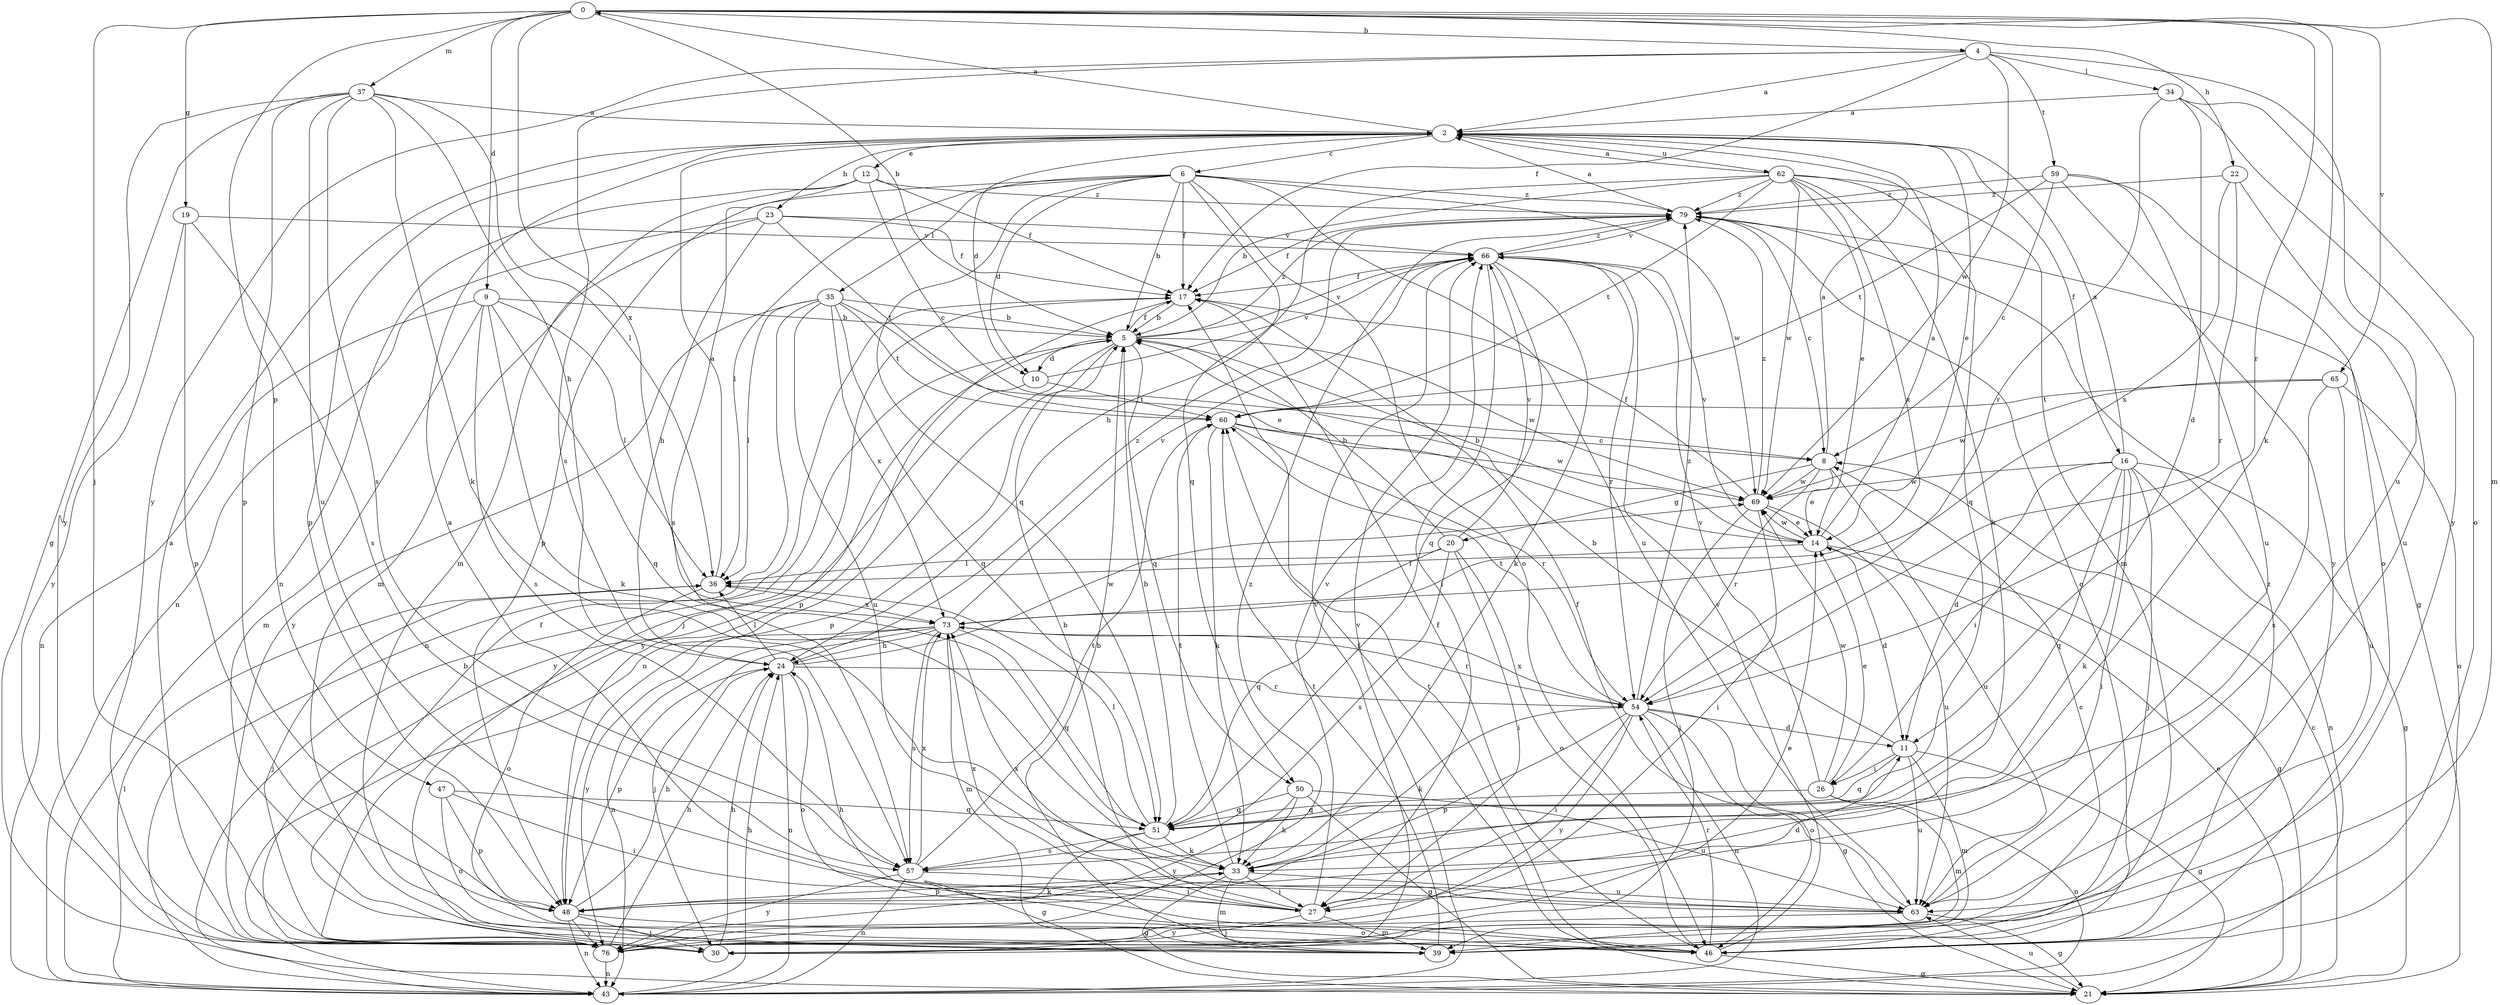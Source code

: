 strict digraph  {
0;
2;
4;
5;
6;
8;
9;
10;
11;
12;
14;
16;
17;
19;
20;
21;
22;
23;
24;
26;
27;
30;
33;
34;
35;
36;
37;
39;
43;
46;
47;
48;
50;
51;
54;
57;
59;
60;
62;
63;
65;
66;
69;
73;
76;
79;
0 -> 4  [label=b];
0 -> 5  [label=b];
0 -> 9  [label=d];
0 -> 19  [label=g];
0 -> 22  [label=h];
0 -> 30  [label=j];
0 -> 33  [label=k];
0 -> 37  [label=m];
0 -> 39  [label=m];
0 -> 47  [label=p];
0 -> 54  [label=r];
0 -> 65  [label=v];
0 -> 73  [label=x];
2 -> 0  [label=a];
2 -> 6  [label=c];
2 -> 10  [label=d];
2 -> 12  [label=e];
2 -> 14  [label=e];
2 -> 16  [label=f];
2 -> 23  [label=h];
2 -> 48  [label=p];
2 -> 62  [label=u];
4 -> 2  [label=a];
4 -> 17  [label=f];
4 -> 34  [label=l];
4 -> 57  [label=s];
4 -> 59  [label=t];
4 -> 63  [label=u];
4 -> 69  [label=w];
4 -> 76  [label=y];
5 -> 10  [label=d];
5 -> 17  [label=f];
5 -> 43  [label=n];
5 -> 48  [label=p];
5 -> 50  [label=q];
5 -> 66  [label=v];
5 -> 69  [label=w];
5 -> 76  [label=y];
5 -> 79  [label=z];
6 -> 5  [label=b];
6 -> 10  [label=d];
6 -> 17  [label=f];
6 -> 35  [label=l];
6 -> 36  [label=l];
6 -> 46  [label=o];
6 -> 48  [label=p];
6 -> 50  [label=q];
6 -> 51  [label=q];
6 -> 63  [label=u];
6 -> 69  [label=w];
6 -> 79  [label=z];
8 -> 2  [label=a];
8 -> 14  [label=e];
8 -> 20  [label=g];
8 -> 54  [label=r];
8 -> 63  [label=u];
8 -> 69  [label=w];
9 -> 5  [label=b];
9 -> 33  [label=k];
9 -> 36  [label=l];
9 -> 39  [label=m];
9 -> 43  [label=n];
9 -> 51  [label=q];
9 -> 57  [label=s];
10 -> 60  [label=t];
10 -> 66  [label=v];
10 -> 76  [label=y];
11 -> 5  [label=b];
11 -> 21  [label=g];
11 -> 26  [label=i];
11 -> 39  [label=m];
11 -> 51  [label=q];
11 -> 63  [label=u];
12 -> 8  [label=c];
12 -> 17  [label=f];
12 -> 39  [label=m];
12 -> 43  [label=n];
12 -> 57  [label=s];
12 -> 79  [label=z];
14 -> 2  [label=a];
14 -> 5  [label=b];
14 -> 11  [label=d];
14 -> 21  [label=g];
14 -> 36  [label=l];
14 -> 66  [label=v];
14 -> 69  [label=w];
16 -> 2  [label=a];
16 -> 11  [label=d];
16 -> 21  [label=g];
16 -> 26  [label=i];
16 -> 27  [label=i];
16 -> 30  [label=j];
16 -> 33  [label=k];
16 -> 43  [label=n];
16 -> 51  [label=q];
16 -> 69  [label=w];
17 -> 5  [label=b];
17 -> 30  [label=j];
17 -> 48  [label=p];
19 -> 48  [label=p];
19 -> 57  [label=s];
19 -> 66  [label=v];
19 -> 76  [label=y];
20 -> 5  [label=b];
20 -> 27  [label=i];
20 -> 36  [label=l];
20 -> 46  [label=o];
20 -> 51  [label=q];
20 -> 57  [label=s];
20 -> 66  [label=v];
21 -> 8  [label=c];
21 -> 14  [label=e];
21 -> 17  [label=f];
21 -> 63  [label=u];
22 -> 54  [label=r];
22 -> 63  [label=u];
22 -> 73  [label=x];
22 -> 79  [label=z];
23 -> 17  [label=f];
23 -> 24  [label=h];
23 -> 39  [label=m];
23 -> 43  [label=n];
23 -> 60  [label=t];
23 -> 66  [label=v];
24 -> 36  [label=l];
24 -> 43  [label=n];
24 -> 46  [label=o];
24 -> 48  [label=p];
24 -> 54  [label=r];
24 -> 69  [label=w];
24 -> 79  [label=z];
26 -> 14  [label=e];
26 -> 39  [label=m];
26 -> 43  [label=n];
26 -> 51  [label=q];
26 -> 66  [label=v];
26 -> 69  [label=w];
27 -> 2  [label=a];
27 -> 5  [label=b];
27 -> 30  [label=j];
27 -> 39  [label=m];
27 -> 66  [label=v];
27 -> 73  [label=x];
30 -> 17  [label=f];
30 -> 24  [label=h];
30 -> 66  [label=v];
33 -> 21  [label=g];
33 -> 27  [label=i];
33 -> 39  [label=m];
33 -> 48  [label=p];
33 -> 60  [label=t];
33 -> 63  [label=u];
34 -> 2  [label=a];
34 -> 11  [label=d];
34 -> 46  [label=o];
34 -> 54  [label=r];
34 -> 76  [label=y];
35 -> 5  [label=b];
35 -> 14  [label=e];
35 -> 36  [label=l];
35 -> 43  [label=n];
35 -> 51  [label=q];
35 -> 60  [label=t];
35 -> 63  [label=u];
35 -> 73  [label=x];
35 -> 76  [label=y];
36 -> 2  [label=a];
36 -> 30  [label=j];
36 -> 46  [label=o];
36 -> 73  [label=x];
37 -> 2  [label=a];
37 -> 21  [label=g];
37 -> 24  [label=h];
37 -> 33  [label=k];
37 -> 36  [label=l];
37 -> 48  [label=p];
37 -> 57  [label=s];
37 -> 63  [label=u];
37 -> 76  [label=y];
39 -> 5  [label=b];
39 -> 8  [label=c];
39 -> 60  [label=t];
43 -> 5  [label=b];
43 -> 24  [label=h];
43 -> 36  [label=l];
43 -> 66  [label=v];
46 -> 17  [label=f];
46 -> 21  [label=g];
46 -> 24  [label=h];
46 -> 54  [label=r];
46 -> 60  [label=t];
46 -> 66  [label=v];
46 -> 79  [label=z];
47 -> 27  [label=i];
47 -> 46  [label=o];
47 -> 48  [label=p];
47 -> 51  [label=q];
48 -> 11  [label=d];
48 -> 24  [label=h];
48 -> 30  [label=j];
48 -> 33  [label=k];
48 -> 43  [label=n];
48 -> 46  [label=o];
48 -> 76  [label=y];
50 -> 21  [label=g];
50 -> 33  [label=k];
50 -> 51  [label=q];
50 -> 63  [label=u];
50 -> 76  [label=y];
51 -> 5  [label=b];
51 -> 21  [label=g];
51 -> 33  [label=k];
51 -> 36  [label=l];
51 -> 57  [label=s];
54 -> 11  [label=d];
54 -> 21  [label=g];
54 -> 27  [label=i];
54 -> 33  [label=k];
54 -> 43  [label=n];
54 -> 46  [label=o];
54 -> 48  [label=p];
54 -> 60  [label=t];
54 -> 73  [label=x];
54 -> 76  [label=y];
54 -> 79  [label=z];
57 -> 27  [label=i];
57 -> 43  [label=n];
57 -> 60  [label=t];
57 -> 73  [label=x];
57 -> 76  [label=y];
59 -> 8  [label=c];
59 -> 46  [label=o];
59 -> 60  [label=t];
59 -> 63  [label=u];
59 -> 76  [label=y];
59 -> 79  [label=z];
60 -> 8  [label=c];
60 -> 33  [label=k];
60 -> 54  [label=r];
60 -> 69  [label=w];
62 -> 2  [label=a];
62 -> 5  [label=b];
62 -> 14  [label=e];
62 -> 24  [label=h];
62 -> 33  [label=k];
62 -> 39  [label=m];
62 -> 51  [label=q];
62 -> 60  [label=t];
62 -> 69  [label=w];
62 -> 73  [label=x];
62 -> 79  [label=z];
63 -> 17  [label=f];
63 -> 21  [label=g];
63 -> 73  [label=x];
63 -> 76  [label=y];
65 -> 46  [label=o];
65 -> 57  [label=s];
65 -> 60  [label=t];
65 -> 63  [label=u];
65 -> 69  [label=w];
66 -> 17  [label=f];
66 -> 27  [label=i];
66 -> 33  [label=k];
66 -> 51  [label=q];
66 -> 54  [label=r];
66 -> 79  [label=z];
69 -> 14  [label=e];
69 -> 17  [label=f];
69 -> 27  [label=i];
69 -> 30  [label=j];
69 -> 63  [label=u];
69 -> 79  [label=z];
73 -> 24  [label=h];
73 -> 30  [label=j];
73 -> 39  [label=m];
73 -> 43  [label=n];
73 -> 51  [label=q];
73 -> 54  [label=r];
73 -> 57  [label=s];
73 -> 66  [label=v];
73 -> 76  [label=y];
76 -> 2  [label=a];
76 -> 14  [label=e];
76 -> 24  [label=h];
76 -> 43  [label=n];
76 -> 79  [label=z];
79 -> 2  [label=a];
79 -> 8  [label=c];
79 -> 17  [label=f];
79 -> 21  [label=g];
79 -> 46  [label=o];
79 -> 66  [label=v];
}

